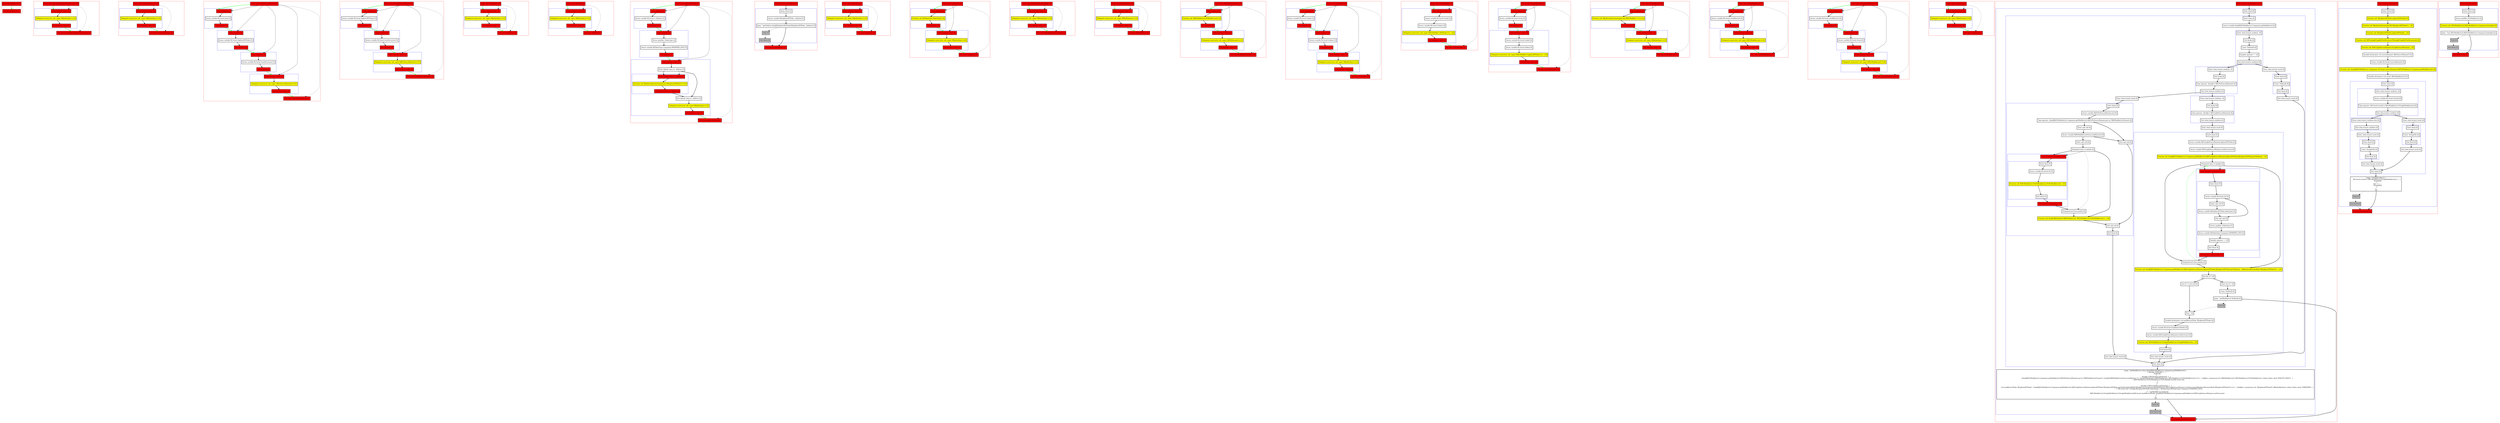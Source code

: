 digraph kt44814_kt {
    graph [nodesep=3]
    node [shape=box penwidth=2]
    edge [penwidth=2]

    subgraph cluster_0 {
        color=red
        0 [label="Enter file kt44814.kt [1]" style="filled" fillcolor=red];
        1 [label="Exit file kt44814.kt [1]" style="filled" fillcolor=red];
    }
    0 -> {1} [color=green];

    subgraph cluster_1 {
        color=red
        2 [label="Enter class FlyweightCapableTreeStructure [2]" style="filled" fillcolor=red];
        subgraph cluster_2 {
            color=blue
            3 [label="Enter function <init> [3]" style="filled" fillcolor=red];
            4 [label="Delegated constructor call: super<R|kotlin/Any|>() [3]" style="filled" fillcolor=yellow];
            5 [label="Exit function <init> [3]" style="filled" fillcolor=red];
        }
        6 [label="Exit class FlyweightCapableTreeStructure [2]" style="filled" fillcolor=red];
    }
    2 -> {3} [color=green];
    2 -> {6} [style=dotted];
    2 -> {3} [style=dashed];
    3 -> {4};
    4 -> {5};
    5 -> {6} [color=green];

    subgraph cluster_3 {
        color=red
        7 [label="Enter class FirSourceElement [2]" style="filled" fillcolor=red];
        subgraph cluster_4 {
            color=blue
            8 [label="Enter function <init> [3]" style="filled" fillcolor=red];
            9 [label="Delegated constructor call: super<R|kotlin/Any|>() [3]" style="filled" fillcolor=yellow];
            10 [label="Exit function <init> [3]" style="filled" fillcolor=red];
        }
        11 [label="Exit class FirSourceElement [2]" style="filled" fillcolor=red];
    }
    7 -> {8} [color=green];
    7 -> {11} [style=dotted];
    7 -> {8} [style=dashed];
    8 -> {9};
    9 -> {10};
    10 -> {11} [color=green];

    subgraph cluster_5 {
        color=red
        12 [label="Enter class FirPsiSourceElement [2]" style="filled" fillcolor=red];
        subgraph cluster_6 {
            color=blue
            13 [label="Enter property [3]" style="filled" fillcolor=red];
            14 [label="Access variable R|<local>/psi| [3]"];
            15 [label="Exit property [3]" style="filled" fillcolor=red];
        }
        subgraph cluster_7 {
            color=blue
            16 [label="Enter property [3]" style="filled" fillcolor=red];
            17 [label="Access variable R|<local>/lighterASTNode| [3]"];
            18 [label="Exit property [3]" style="filled" fillcolor=red];
        }
        subgraph cluster_8 {
            color=blue
            19 [label="Enter property [3]" style="filled" fillcolor=red];
            20 [label="Access variable R|<local>/treeStructure| [3]"];
            21 [label="Exit property [3]" style="filled" fillcolor=red];
        }
        subgraph cluster_9 {
            color=blue
            22 [label="Enter function <init> [3]" style="filled" fillcolor=red];
            23 [label="Delegated constructor call: super<R|FirSourceElement|>() [3]" style="filled" fillcolor=yellow];
            24 [label="Exit function <init> [3]" style="filled" fillcolor=red];
        }
        25 [label="Exit class FirPsiSourceElement [2]" style="filled" fillcolor=red];
    }
    12 -> {13} [color=green];
    12 -> {25} [style=dotted];
    12 -> {13 16 19 22} [style=dashed];
    13 -> {14};
    14 -> {15};
    15 -> {16} [color=green];
    16 -> {17};
    17 -> {18};
    18 -> {19} [color=green];
    19 -> {20};
    20 -> {21};
    21 -> {22} [color=green];
    22 -> {23};
    23 -> {24};
    24 -> {25} [color=green];

    subgraph cluster_10 {
        color=red
        26 [label="Enter class FirLightSourceElement [2]" style="filled" fillcolor=red];
        subgraph cluster_11 {
            color=blue
            27 [label="Enter property [3]" style="filled" fillcolor=red];
            28 [label="Access variable R|<local>/lighterASTNode| [3]"];
            29 [label="Exit property [3]" style="filled" fillcolor=red];
        }
        subgraph cluster_12 {
            color=blue
            30 [label="Enter property [3]" style="filled" fillcolor=red];
            31 [label="Access variable R|<local>/treeStructure| [3]"];
            32 [label="Exit property [3]" style="filled" fillcolor=red];
        }
        subgraph cluster_13 {
            color=blue
            33 [label="Enter function <init> [3]" style="filled" fillcolor=red];
            34 [label="Delegated constructor call: super<R|FirSourceElement|>() [3]" style="filled" fillcolor=yellow];
            35 [label="Exit function <init> [3]" style="filled" fillcolor=red];
        }
        36 [label="Exit class FirLightSourceElement [2]" style="filled" fillcolor=red];
    }
    26 -> {27} [color=green];
    26 -> {36} [style=dotted];
    26 -> {27 30 33} [style=dashed];
    27 -> {28};
    28 -> {29};
    29 -> {30} [color=green];
    30 -> {31};
    31 -> {32};
    32 -> {33} [color=green];
    33 -> {34};
    34 -> {35};
    35 -> {36} [color=green];

    subgraph cluster_14 {
        color=red
        37 [label="Enter class PsiElement [2]" style="filled" fillcolor=red];
        subgraph cluster_15 {
            color=blue
            38 [label="Enter function <init> [3]" style="filled" fillcolor=red];
            39 [label="Delegated constructor call: super<R|kotlin/Any|>() [3]" style="filled" fillcolor=yellow];
            40 [label="Exit function <init> [3]" style="filled" fillcolor=red];
        }
        41 [label="Exit class PsiElement [2]" style="filled" fillcolor=red];
    }
    37 -> {38} [color=green];
    37 -> {41} [style=dotted];
    37 -> {38} [style=dashed];
    38 -> {39};
    39 -> {40};
    40 -> {41} [color=green];

    subgraph cluster_16 {
        color=red
        42 [label="Enter class ASTNode [2]" style="filled" fillcolor=red];
        subgraph cluster_17 {
            color=blue
            43 [label="Enter function <init> [3]" style="filled" fillcolor=red];
            44 [label="Delegated constructor call: super<R|kotlin/Any|>() [3]" style="filled" fillcolor=yellow];
            45 [label="Exit function <init> [3]" style="filled" fillcolor=red];
        }
        46 [label="Exit class ASTNode [2]" style="filled" fillcolor=red];
    }
    42 -> {43} [color=green];
    42 -> {46} [style=dotted];
    42 -> {43} [style=dashed];
    43 -> {44};
    44 -> {45};
    45 -> {46} [color=green];

    subgraph cluster_18 {
        color=red
        47 [label="Enter class LighterASTNode [2]" style="filled" fillcolor=red];
        subgraph cluster_19 {
            color=blue
            48 [label="Enter property [3]" style="filled" fillcolor=red];
            49 [label="Access variable R|<local>/_children| [3]"];
            50 [label="Exit property [3]" style="filled" fillcolor=red];
        }
        subgraph cluster_20 {
            color=blue
            51 [label="Enter property [3]" style="filled" fillcolor=red];
            52 [label="Access qualifier /TokenType [3]"];
            53 [label="Access variable R|/TokenType.Companion.MODIFIER_LIST| [3]"];
            54 [label="Exit property [3]" style="filled" fillcolor=red];
        }
        subgraph cluster_21 {
            color=blue
            55 [label="Enter function <init> [3]" style="filled" fillcolor=red];
            56 [label="Enter default value of _children [3]"];
            subgraph cluster_22 {
                color=blue
                57 [label="Enter default value of _children [4]" style="filled" fillcolor=red];
                58 [label="Function call: R|kotlin/collections/emptyList|<R|LighterASTNode?|>() [4]" style="filled" fillcolor=yellow];
                59 [label="Exit default value of _children [4]" style="filled" fillcolor=red];
            }
            60 [label="Exit default value of _children [3]"];
            61 [label="Delegated constructor call: super<R|kotlin/Any|>() [3]" style="filled" fillcolor=yellow];
            62 [label="Exit function <init> [3]" style="filled" fillcolor=red];
        }
        63 [label="Exit class LighterASTNode [2]" style="filled" fillcolor=red];
    }
    47 -> {48} [color=green];
    47 -> {63} [style=dotted];
    47 -> {48 51 55} [style=dashed];
    48 -> {49};
    49 -> {50};
    50 -> {51} [color=green];
    51 -> {52};
    52 -> {53};
    53 -> {54};
    54 -> {55} [color=green];
    55 -> {56};
    56 -> {57 60};
    56 -> {57} [style=dashed];
    57 -> {58};
    58 -> {59};
    59 -> {60};
    60 -> {61};
    61 -> {62};
    62 -> {63} [color=green];

    subgraph cluster_23 {
        color=red
        64 [label="Enter function getChildren [3]" style="filled" fillcolor=red];
        subgraph cluster_24 {
            color=blue
            65 [label="Enter block [3]"];
            66 [label="Access variable R|/LighterASTNode._children| [3]"];
            67 [label="Jump: ^getChildren this@R|/LighterASTNode|.R|/LighterASTNode._children| [3]"];
            68 [label="Stub [3]" style="filled" fillcolor=gray];
            69 [label="Exit block [3]" style="filled" fillcolor=gray];
        }
        70 [label="Exit function getChildren [3]" style="filled" fillcolor=red];
    }
    64 -> {65};
    65 -> {66};
    66 -> {67};
    67 -> {70};
    67 -> {68} [style=dotted];
    68 -> {69} [style=dotted];
    69 -> {70} [style=dotted];

    subgraph cluster_25 {
        color=red
        71 [label="Enter class TokenType [2]" style="filled" fillcolor=red];
        subgraph cluster_26 {
            color=blue
            72 [label="Enter function <init> [3]" style="filled" fillcolor=red];
            73 [label="Delegated constructor call: super<R|kotlin/Any|>() [3]" style="filled" fillcolor=yellow];
            74 [label="Exit function <init> [3]" style="filled" fillcolor=red];
        }
        75 [label="Exit class TokenType [2]" style="filled" fillcolor=red];
    }
    71 -> {72} [color=green];
    71 -> {75} [style=dotted];
    71 -> {72} [style=dashed];
    72 -> {73};
    73 -> {74};
    74 -> {75} [color=green];

    subgraph cluster_27 {
        color=red
        76 [label="Enter class Companion [3]" style="filled" fillcolor=red];
        subgraph cluster_28 {
            color=blue
            77 [label="Enter property [4]" style="filled" fillcolor=red];
            78 [label="Function call: R|/TokenType.TokenType|() [4]" style="filled" fillcolor=yellow];
            79 [label="Exit property [4]" style="filled" fillcolor=red];
        }
        subgraph cluster_29 {
            color=blue
            80 [label="Enter function <init> [4]" style="filled" fillcolor=red];
            81 [label="Delegated constructor call: super<R|kotlin/Any|>() [4]" style="filled" fillcolor=yellow];
            82 [label="Exit function <init> [4]" style="filled" fillcolor=red];
        }
        83 [label="Exit class Companion [3]" style="filled" fillcolor=red];
    }
    76 -> {77} [color=green];
    76 -> {83} [style=dotted];
    76 -> {77 80} [style=dashed];
    77 -> {78};
    78 -> {79};
    79 -> {80} [color=green];
    80 -> {81};
    81 -> {82};
    82 -> {83} [color=green];

    subgraph cluster_30 {
        color=red
        84 [label="Enter class KtModifierKeywordToken [2]" style="filled" fillcolor=red];
        subgraph cluster_31 {
            color=blue
            85 [label="Enter function <init> [3]" style="filled" fillcolor=red];
            86 [label="Delegated constructor call: super<R|kotlin/Any|>() [3]" style="filled" fillcolor=yellow];
            87 [label="Exit function <init> [3]" style="filled" fillcolor=red];
        }
        88 [label="Exit class KtModifierKeywordToken [2]" style="filled" fillcolor=red];
    }
    84 -> {85} [color=green];
    84 -> {88} [style=dotted];
    84 -> {85} [style=dashed];
    85 -> {86};
    86 -> {87};
    87 -> {88} [color=green];

    subgraph cluster_32 {
        color=red
        89 [label="Enter class KtModifierList [2]" style="filled" fillcolor=red];
        subgraph cluster_33 {
            color=blue
            90 [label="Enter function <init> [3]" style="filled" fillcolor=red];
            91 [label="Delegated constructor call: super<R|PsiElement|>() [3]" style="filled" fillcolor=yellow];
            92 [label="Exit function <init> [3]" style="filled" fillcolor=red];
        }
        93 [label="Exit class KtModifierList [2]" style="filled" fillcolor=red];
    }
    89 -> {90} [color=green];
    89 -> {93} [style=dotted];
    89 -> {90} [style=dashed];
    90 -> {91};
    91 -> {92};
    92 -> {93} [color=green];

    subgraph cluster_34 {
        color=red
        94 [label="Enter class KtModifierListOwner [2]" style="filled" fillcolor=red];
        subgraph cluster_35 {
            color=blue
            95 [label="Enter property [3]" style="filled" fillcolor=red];
            96 [label="Function call: R|/KtModifierList.KtModifierList|() [3]" style="filled" fillcolor=yellow];
            97 [label="Exit property [3]" style="filled" fillcolor=red];
        }
        subgraph cluster_36 {
            color=blue
            98 [label="Enter function <init> [3]" style="filled" fillcolor=red];
            99 [label="Delegated constructor call: super<R|PsiElement|>() [3]" style="filled" fillcolor=yellow];
            100 [label="Exit function <init> [3]" style="filled" fillcolor=red];
        }
        101 [label="Exit class KtModifierListOwner [2]" style="filled" fillcolor=red];
    }
    94 -> {95} [color=green];
    94 -> {101} [style=dotted];
    94 -> {95 98} [style=dashed];
    95 -> {96};
    96 -> {97};
    97 -> {98} [color=green];
    98 -> {99};
    99 -> {100};
    100 -> {101} [color=green];

    subgraph cluster_37 {
        color=red
        102 [label="Enter class FirModifier [2]" style="filled" fillcolor=red];
        subgraph cluster_38 {
            color=blue
            103 [label="Enter property [3]" style="filled" fillcolor=red];
            104 [label="Access variable R|<local>/node| [3]"];
            105 [label="Exit property [3]" style="filled" fillcolor=red];
        }
        subgraph cluster_39 {
            color=blue
            106 [label="Enter property [3]" style="filled" fillcolor=red];
            107 [label="Access variable R|<local>/token| [3]"];
            108 [label="Exit property [3]" style="filled" fillcolor=red];
        }
        subgraph cluster_40 {
            color=blue
            109 [label="Enter function <init> [3]" style="filled" fillcolor=red];
            110 [label="Delegated constructor call: super<R|kotlin/Any|>() [3]" style="filled" fillcolor=yellow];
            111 [label="Exit function <init> [3]" style="filled" fillcolor=red];
        }
        112 [label="Exit class FirModifier [2]" style="filled" fillcolor=red];
    }
    102 -> {103} [color=green];
    102 -> {112} [style=dotted];
    102 -> {103 106 109} [style=dashed];
    103 -> {104};
    104 -> {105};
    105 -> {106} [color=green];
    106 -> {107};
    107 -> {108};
    108 -> {109} [color=green];
    109 -> {110};
    110 -> {111};
    111 -> {112} [color=green];

    subgraph cluster_41 {
        color=red
        113 [label="Enter class FirPsiModifier [3]" style="filled" fillcolor=red];
        subgraph cluster_42 {
            color=blue
            114 [label="Enter function <init> [4]" style="filled" fillcolor=red];
            115 [label="Access variable R|<local>/node| [4]"];
            116 [label="Access variable R|<local>/token| [4]"];
            117 [label="Delegated constructor call: super<R|FirModifier<ASTNode>|>(...) [4]" style="filled" fillcolor=yellow];
            118 [label="Exit function <init> [4]" style="filled" fillcolor=red];
        }
        119 [label="Exit class FirPsiModifier [3]" style="filled" fillcolor=red];
    }
    113 -> {114} [color=green];
    113 -> {119} [style=dotted];
    113 -> {114} [style=dashed];
    114 -> {115};
    115 -> {116};
    116 -> {117};
    117 -> {118};
    118 -> {119} [color=green];

    subgraph cluster_43 {
        color=red
        120 [label="Enter class FirLightModifier [3]" style="filled" fillcolor=red];
        subgraph cluster_44 {
            color=blue
            121 [label="Enter property [4]" style="filled" fillcolor=red];
            122 [label="Access variable R|<local>/tree| [4]"];
            123 [label="Exit property [4]" style="filled" fillcolor=red];
        }
        subgraph cluster_45 {
            color=blue
            124 [label="Enter function <init> [4]" style="filled" fillcolor=red];
            125 [label="Access variable R|<local>/node| [4]"];
            126 [label="Access variable R|<local>/token| [4]"];
            127 [label="Delegated constructor call: super<R|FirModifier<LighterASTNode>|>(...) [4]" style="filled" fillcolor=yellow];
            128 [label="Exit function <init> [4]" style="filled" fillcolor=red];
        }
        129 [label="Exit class FirLightModifier [3]" style="filled" fillcolor=red];
    }
    120 -> {121} [color=green];
    120 -> {129} [style=dotted];
    120 -> {121 124} [style=dashed];
    121 -> {122};
    122 -> {123};
    123 -> {124} [color=green];
    124 -> {125};
    125 -> {126};
    126 -> {127};
    127 -> {128};
    128 -> {129} [color=green];

    subgraph cluster_46 {
        color=red
        130 [label="Enter class FirModifierList [2]" style="filled" fillcolor=red];
        subgraph cluster_47 {
            color=blue
            131 [label="Enter property [3]" style="filled" fillcolor=red];
            132 [label="Function call: R|kotlin/collections/emptyList|<R|FirModifier<*>|>() [3]" style="filled" fillcolor=yellow];
            133 [label="Exit property [3]" style="filled" fillcolor=red];
        }
        subgraph cluster_48 {
            color=blue
            134 [label="Enter function <init> [3]" style="filled" fillcolor=red];
            135 [label="Delegated constructor call: super<R|kotlin/Any|>() [3]" style="filled" fillcolor=yellow];
            136 [label="Exit function <init> [3]" style="filled" fillcolor=red];
        }
        137 [label="Exit class FirModifierList [2]" style="filled" fillcolor=red];
    }
    130 -> {131} [color=green];
    130 -> {137} [style=dotted];
    130 -> {131 134} [style=dashed];
    131 -> {132};
    132 -> {133};
    133 -> {134} [color=green];
    134 -> {135};
    135 -> {136};
    136 -> {137} [color=green];

    subgraph cluster_49 {
        color=red
        138 [label="Enter class FirPsiModifierList [3]" style="filled" fillcolor=red];
        subgraph cluster_50 {
            color=blue
            139 [label="Enter property [4]" style="filled" fillcolor=red];
            140 [label="Access variable R|<local>/modifierList| [4]"];
            141 [label="Exit property [4]" style="filled" fillcolor=red];
        }
        subgraph cluster_51 {
            color=blue
            142 [label="Enter function <init> [4]" style="filled" fillcolor=red];
            143 [label="Delegated constructor call: super<R|FirModifierList|>() [4]" style="filled" fillcolor=yellow];
            144 [label="Exit function <init> [4]" style="filled" fillcolor=red];
        }
        145 [label="Exit class FirPsiModifierList [3]" style="filled" fillcolor=red];
    }
    138 -> {139} [color=green];
    138 -> {145} [style=dotted];
    138 -> {139 142} [style=dashed];
    139 -> {140};
    140 -> {141};
    141 -> {142} [color=green];
    142 -> {143};
    143 -> {144};
    144 -> {145} [color=green];

    subgraph cluster_52 {
        color=red
        146 [label="Enter class FirLightModifierList [3]" style="filled" fillcolor=red];
        subgraph cluster_53 {
            color=blue
            147 [label="Enter property [4]" style="filled" fillcolor=red];
            148 [label="Access variable R|<local>/modifierList| [4]"];
            149 [label="Exit property [4]" style="filled" fillcolor=red];
        }
        subgraph cluster_54 {
            color=blue
            150 [label="Enter property [4]" style="filled" fillcolor=red];
            151 [label="Access variable R|<local>/tree| [4]"];
            152 [label="Exit property [4]" style="filled" fillcolor=red];
        }
        subgraph cluster_55 {
            color=blue
            153 [label="Enter function <init> [4]" style="filled" fillcolor=red];
            154 [label="Delegated constructor call: super<R|FirModifierList|>() [4]" style="filled" fillcolor=yellow];
            155 [label="Exit function <init> [4]" style="filled" fillcolor=red];
        }
        156 [label="Exit class FirLightModifierList [3]" style="filled" fillcolor=red];
    }
    146 -> {147} [color=green];
    146 -> {156} [style=dotted];
    146 -> {147 150 153} [style=dashed];
    147 -> {148};
    148 -> {149};
    149 -> {150} [color=green];
    150 -> {151};
    151 -> {152};
    152 -> {153} [color=green];
    153 -> {154};
    154 -> {155};
    155 -> {156} [color=green];

    subgraph cluster_56 {
        color=red
        157 [label="Enter class Companion [3]" style="filled" fillcolor=red];
        subgraph cluster_57 {
            color=blue
            158 [label="Enter function <init> [4]" style="filled" fillcolor=red];
            159 [label="Delegated constructor call: super<R|kotlin/Any|>() [4]" style="filled" fillcolor=yellow];
            160 [label="Exit function <init> [4]" style="filled" fillcolor=red];
        }
        161 [label="Exit class Companion [3]" style="filled" fillcolor=red];
    }
    157 -> {158} [color=green];
    157 -> {161} [style=dotted];
    157 -> {158} [style=dashed];
    158 -> {159};
    159 -> {160};
    160 -> {161} [color=green];

    subgraph cluster_58 {
        color=red
        162 [label="Enter function getModifierList [4]" style="filled" fillcolor=red];
        subgraph cluster_59 {
            color=blue
            163 [label="Enter block [4]"];
            subgraph cluster_60 {
                color=blue
                164 [label="Enter when [4]"];
                165 [label="Access variable this@R|/FirModifierList.Companion.getModifierList| [4]"];
                subgraph cluster_61 {
                    color=blue
                    166 [label="Enter when branch condition  [4]"];
                    167 [label="Exit $subj [4]"];
                    168 [label="Const: Null(null) [4]"];
                    169 [label="Equality operator == [4]"];
                    170 [label="Exit when branch condition [4]"];
                }
                subgraph cluster_62 {
                    color=blue
                    171 [label="Enter when branch condition  [4]"];
                    172 [label="Exit $subj [4]"];
                    173 [label="Type operator: ($subj$ is R|FirPsiSourceElement|) [4]"];
                    174 [label="Exit when branch condition [4]"];
                }
                subgraph cluster_63 {
                    color=blue
                    175 [label="Enter when branch condition  [4]"];
                    176 [label="Exit $subj [4]"];
                    177 [label="Type operator: ($subj$ is R|FirLightSourceElement|) [4]"];
                    178 [label="Exit when branch condition [4]"];
                }
                179 [label="Enter when branch result [4]"];
                subgraph cluster_64 {
                    color=blue
                    180 [label="Enter block [4]"];
                    181 [label="Access variable R|/FirLightSourceElement.lighterASTNode| [4]"];
                    182 [label="Access variable R|/FirLightSourceElement.treeStructure| [4]"];
                    183 [label="Function call: this@R|/FirModifierList.Companion.getModifierList|.R|/FirLightSourceElement.lighterASTNode|.R|/LighterASTNode.getChildren|(...) [4]" style="filled" fillcolor=yellow];
                    184 [label="Postponed enter to lambda [4]"];
                    subgraph cluster_65 {
                        color=blue
                        185 [label="Enter function <anonymous> [5]" style="filled" fillcolor=red];
                        subgraph cluster_66 {
                            color=blue
                            186 [label="Enter block [5]"];
                            187 [label="Access variable R|<local>/it| [5]"];
                            188 [label="Enter safe call [5]"];
                            189 [label="Access variable R|/LighterASTNode.tokenType| [5]"];
                            190 [label="Exit safe call [5]"];
                            191 [label="Access qualifier /TokenType [5]"];
                            192 [label="Access variable R|/TokenType.Companion.MODIFIER_LIST| [5]"];
                            193 [label="Equality operator == [5]"];
                            194 [label="Exit block [5]"];
                        }
                        195 [label="Exit function <anonymous> [5]" style="filled" fillcolor=red];
                    }
                    196 [label="Postponed exit from lambda [4]"];
                    197 [label="Function call: this@R|/FirModifierList.Companion.getModifierList|.R|/FirLightSourceElement.lighterASTNode|.R|/LighterASTNode.getChildren|(...).R|kotlin/collections/find|<R|LighterASTNode?|>(...) [4]" style="filled" fillcolor=yellow];
                    198 [label="Exit lhs of ?: [4]"];
                    199 [label="Enter rhs of ?: [4]"];
                    200 [label="Const: Null(null) [4]"];
                    201 [label="Jump: ^getModifierList Null(null) [4]"];
                    202 [label="Stub [4]" style="filled" fillcolor=gray];
                    203 [label="Lhs of ?: is not null [4]"];
                    204 [label="Exit ?: [4]"];
                    205 [label="Variable declaration: lval modifierListNode: R|LighterASTNode| [4]"];
                    206 [label="Access variable R|<local>/modifierListNode| [4]"];
                    207 [label="Access variable R|/FirLightSourceElement.treeStructure| [4]"];
                    208 [label="Function call: R|/FirModifierList.FirLightModifierList.FirLightModifierList|(...) [4]" style="filled" fillcolor=yellow];
                    209 [label="Exit block [4]"];
                }
                210 [label="Exit when branch result [4]"];
                211 [label="Enter when branch result [4]"];
                subgraph cluster_67 {
                    color=blue
                    212 [label="Enter block [4]"];
                    213 [label="Access variable R|/FirPsiSourceElement.psi| [4]"];
                    214 [label="Type operator: (this@R|/FirModifierList.Companion.getModifierList|.R|/FirPsiSourceElement.psi| as? R|KtModifierListOwner|) [4]"];
                    215 [label="Enter safe call [4]"];
                    216 [label="Access variable R|/KtModifierListOwner.modifierList| [4]"];
                    217 [label="Enter safe call [4]"];
                    218 [label="Postponed enter to lambda [4]"];
                    subgraph cluster_68 {
                        color=blue
                        219 [label="Enter function <anonymous> [5]" style="filled" fillcolor=red];
                        subgraph cluster_69 {
                            color=blue
                            220 [label="Enter block [5]"];
                            221 [label="Access variable R|<local>/it| [5]"];
                            222 [label="Function call: R|/FirModifierList.FirPsiModifierList.FirPsiModifierList|(...) [5]" style="filled" fillcolor=yellow];
                            223 [label="Exit block [5]"];
                        }
                        224 [label="Exit function <anonymous> [5]" style="filled" fillcolor=red];
                    }
                    225 [label="Postponed exit from lambda [4]"];
                    226 [label="Function call: $subj$.R|kotlin/let|<R|KtModifierList|, R|FirModifierList.FirPsiModifierList|>(...) [4]" style="filled" fillcolor=yellow];
                    227 [label="Exit safe call [4]"];
                    228 [label="Exit safe call [4]"];
                    229 [label="Exit block [4]"];
                }
                230 [label="Exit when branch result [4]"];
                231 [label="Enter when branch result [4]"];
                subgraph cluster_70 {
                    color=blue
                    232 [label="Enter block [4]"];
                    233 [label="Const: Null(null) [4]"];
                    234 [label="Exit block [4]"];
                }
                235 [label="Exit when branch result [4]"];
                236 [label="Exit when [4]"];
            }
            237 [label="Jump: ^getModifierList when (this@R|/FirModifierList.Companion.getModifierList|) {
    ==($subj$, Null(null)) ->  {
        Null(null)
    }
    ($subj$ is R|FirPsiSourceElement|) ->  {
        (this@R|/FirModifierList.Companion.getModifierList|.R|/FirPsiSourceElement.psi| as? R|KtModifierListOwner|)?.{ $subj$.R|/KtModifierListOwner.modifierList| }?.{ $subj$.R|kotlin/let|<R|KtModifierList|, R|FirModifierList.FirPsiModifierList|>(<L> = let@fun <anonymous>(it: R|KtModifierList|): R|FirModifierList.FirPsiModifierList| <inline=Inline, kind=EXACTLY_ONCE>  {
            ^ R|/FirModifierList.FirPsiModifierList.FirPsiModifierList|(R|<local>/it|)
        }
        ) }
    }
    ($subj$ is R|FirLightSourceElement|) ->  {
        lval modifierListNode: R|LighterASTNode| = this@R|/FirModifierList.Companion.getModifierList|.R|/FirLightSourceElement.lighterASTNode|.R|/LighterASTNode.getChildren|(this@R|/FirModifierList.Companion.getModifierList|.R|/FirLightSourceElement.treeStructure|).R|kotlin/collections/find|<R|LighterASTNode?|>(<L> = find@fun <anonymous>(it: R|LighterASTNode?|): R|kotlin/Boolean| <inline=Inline, kind=UNKNOWN>  {
            ^ ==(R|<local>/it|?.{ $subj$.R|/LighterASTNode.tokenType| }, Q|TokenType|.R|/TokenType.Companion.MODIFIER_LIST|)
        }
        ) ?: ^getModifierList Null(null)
        R|/FirModifierList.FirLightModifierList.FirLightModifierList|(R|<local>/modifierListNode|, this@R|/FirModifierList.Companion.getModifierList|.R|/FirLightSourceElement.treeStructure|)
    }
}
 [4]"];
            238 [label="Stub [4]" style="filled" fillcolor=gray];
            239 [label="Exit block [4]" style="filled" fillcolor=gray];
        }
        240 [label="Exit function getModifierList [4]" style="filled" fillcolor=red];
    }
    162 -> {163};
    163 -> {164};
    164 -> {165};
    165 -> {166};
    166 -> {167};
    167 -> {168};
    168 -> {169};
    169 -> {170};
    170 -> {171 231};
    171 -> {172};
    172 -> {173};
    173 -> {174};
    174 -> {175 211};
    175 -> {176};
    176 -> {177};
    177 -> {178};
    178 -> {179};
    179 -> {180};
    180 -> {181};
    181 -> {182};
    182 -> {183};
    183 -> {184};
    184 -> {185 196 197};
    184 -> {185} [style=dashed];
    185 -> {186};
    186 -> {187};
    187 -> {188 190};
    188 -> {189};
    189 -> {190};
    190 -> {191};
    191 -> {192};
    192 -> {193};
    193 -> {194};
    194 -> {195};
    195 -> {196};
    196 -> {197};
    196 -> {184} [color=green style=dashed];
    197 -> {198};
    198 -> {199 203};
    199 -> {200};
    200 -> {201};
    201 -> {240};
    201 -> {202} [style=dotted];
    202 -> {204} [style=dotted];
    203 -> {204};
    204 -> {205};
    205 -> {206};
    206 -> {207};
    207 -> {208};
    208 -> {209};
    209 -> {210};
    210 -> {236};
    211 -> {212};
    212 -> {213};
    213 -> {214};
    214 -> {215 227};
    215 -> {216};
    216 -> {217 227};
    217 -> {218};
    218 -> {219 226};
    218 -> {225} [style=dotted];
    218 -> {219} [style=dashed];
    219 -> {220};
    220 -> {221};
    221 -> {222};
    222 -> {223};
    223 -> {224};
    224 -> {225};
    225 -> {226};
    226 -> {228};
    227 -> {228};
    228 -> {229};
    229 -> {230};
    230 -> {236};
    231 -> {232};
    232 -> {233};
    233 -> {234};
    234 -> {235};
    235 -> {236};
    236 -> {237};
    237 -> {240};
    237 -> {238} [style=dotted];
    238 -> {239} [style=dotted];
    239 -> {240} [style=dotted];

    subgraph cluster_71 {
        color=red
        241 [label="Enter function boxImpl [4]" style="filled" fillcolor=red];
        subgraph cluster_72 {
            color=blue
            242 [label="Enter block [4]"];
            243 [label="Function call: R|/LighterASTNode.LighterASTNode|() [4]" style="filled" fillcolor=yellow];
            244 [label="Function call: R|kotlin/collections/listOf|<R|LighterASTNode|>(...) [4]" style="filled" fillcolor=yellow];
            245 [label="Function call: R|/LighterASTNode.LighterASTNode|(...) [4]" style="filled" fillcolor=yellow];
            246 [label="Function call: R|/FlyweightCapableTreeStructure.FlyweightCapableTreeStructure|() [4]" style="filled" fillcolor=yellow];
            247 [label="Function call: R|/FirLightSourceElement.FirLightSourceElement|(...) [4]" style="filled" fillcolor=yellow];
            248 [label="Variable declaration: lval sourceElement: R|FirSourceElement?| [4]"];
            249 [label="Access variable R|<local>/sourceElement| [4]"];
            250 [label="Function call: (this@R|/FirModifierList.Companion|, R|<local>/sourceElement|).R|/FirModifierList.Companion.getModifierList|() [4]" style="filled" fillcolor=yellow];
            251 [label="Variable declaration: lval result: R|FirModifierList?| [4]"];
            subgraph cluster_73 {
                color=blue
                252 [label="Enter when [4]"];
                subgraph cluster_74 {
                    color=blue
                    253 [label="Enter when branch condition  [4]"];
                    254 [label="Access variable R|<local>/result| [4]"];
                    255 [label="Type operator: (R|<local>/result| is R|FirModifierList.FirLightModifierList|) [4]"];
                    256 [label="Exit when branch condition [4]"];
                }
                subgraph cluster_75 {
                    color=blue
                    257 [label="Enter when branch condition else [4]"];
                    258 [label="Exit when branch condition [4]"];
                }
                259 [label="Enter when branch result [4]"];
                subgraph cluster_76 {
                    color=blue
                    260 [label="Enter block [4]"];
                    261 [label="Const: String(Fail) [4]"];
                    262 [label="Exit block [4]"];
                }
                263 [label="Exit when branch result [4]"];
                264 [label="Enter when branch result [4]"];
                subgraph cluster_77 {
                    color=blue
                    265 [label="Enter block [4]"];
                    266 [label="Const: String(OK) [4]"];
                    267 [label="Exit block [4]"];
                }
                268 [label="Exit when branch result [4]"];
                269 [label="Exit when [4]"];
            }
            270 [label="Jump: ^boxImpl when () {
    (R|<local>/result| is R|FirModifierList.FirLightModifierList|) ->  {
        String(OK)
    }
    else ->  {
        String(Fail)
    }
}
 [4]"];
            271 [label="Stub [4]" style="filled" fillcolor=gray];
            272 [label="Exit block [4]" style="filled" fillcolor=gray];
        }
        273 [label="Exit function boxImpl [4]" style="filled" fillcolor=red];
    }
    241 -> {242};
    242 -> {243};
    243 -> {244};
    244 -> {245};
    245 -> {246};
    246 -> {247};
    247 -> {248};
    248 -> {249};
    249 -> {250};
    250 -> {251};
    251 -> {252};
    252 -> {253};
    253 -> {254};
    254 -> {255};
    255 -> {256};
    256 -> {257 264};
    257 -> {258};
    258 -> {259};
    259 -> {260};
    260 -> {261};
    261 -> {262};
    262 -> {263};
    263 -> {269};
    264 -> {265};
    265 -> {266};
    266 -> {267};
    267 -> {268};
    268 -> {269};
    269 -> {270};
    270 -> {273};
    270 -> {271} [style=dotted];
    271 -> {272} [style=dotted];
    272 -> {273} [style=dotted];

    subgraph cluster_78 {
        color=red
        274 [label="Enter function box [2]" style="filled" fillcolor=red];
        subgraph cluster_79 {
            color=blue
            275 [label="Enter block [2]"];
            276 [label="Access qualifier /FirModifierList [2]"];
            277 [label="Function call: Q|FirModifierList|.R|/FirModifierList.Companion.boxImpl|() [2]" style="filled" fillcolor=yellow];
            278 [label="Jump: ^box Q|FirModifierList|.R|/FirModifierList.Companion.boxImpl|() [2]"];
            279 [label="Stub [2]" style="filled" fillcolor=gray];
            280 [label="Exit block [2]" style="filled" fillcolor=gray];
        }
        281 [label="Exit function box [2]" style="filled" fillcolor=red];
    }
    274 -> {275};
    275 -> {276};
    276 -> {277};
    277 -> {278};
    278 -> {281};
    278 -> {279} [style=dotted];
    279 -> {280} [style=dotted];
    280 -> {281} [style=dotted];

}
